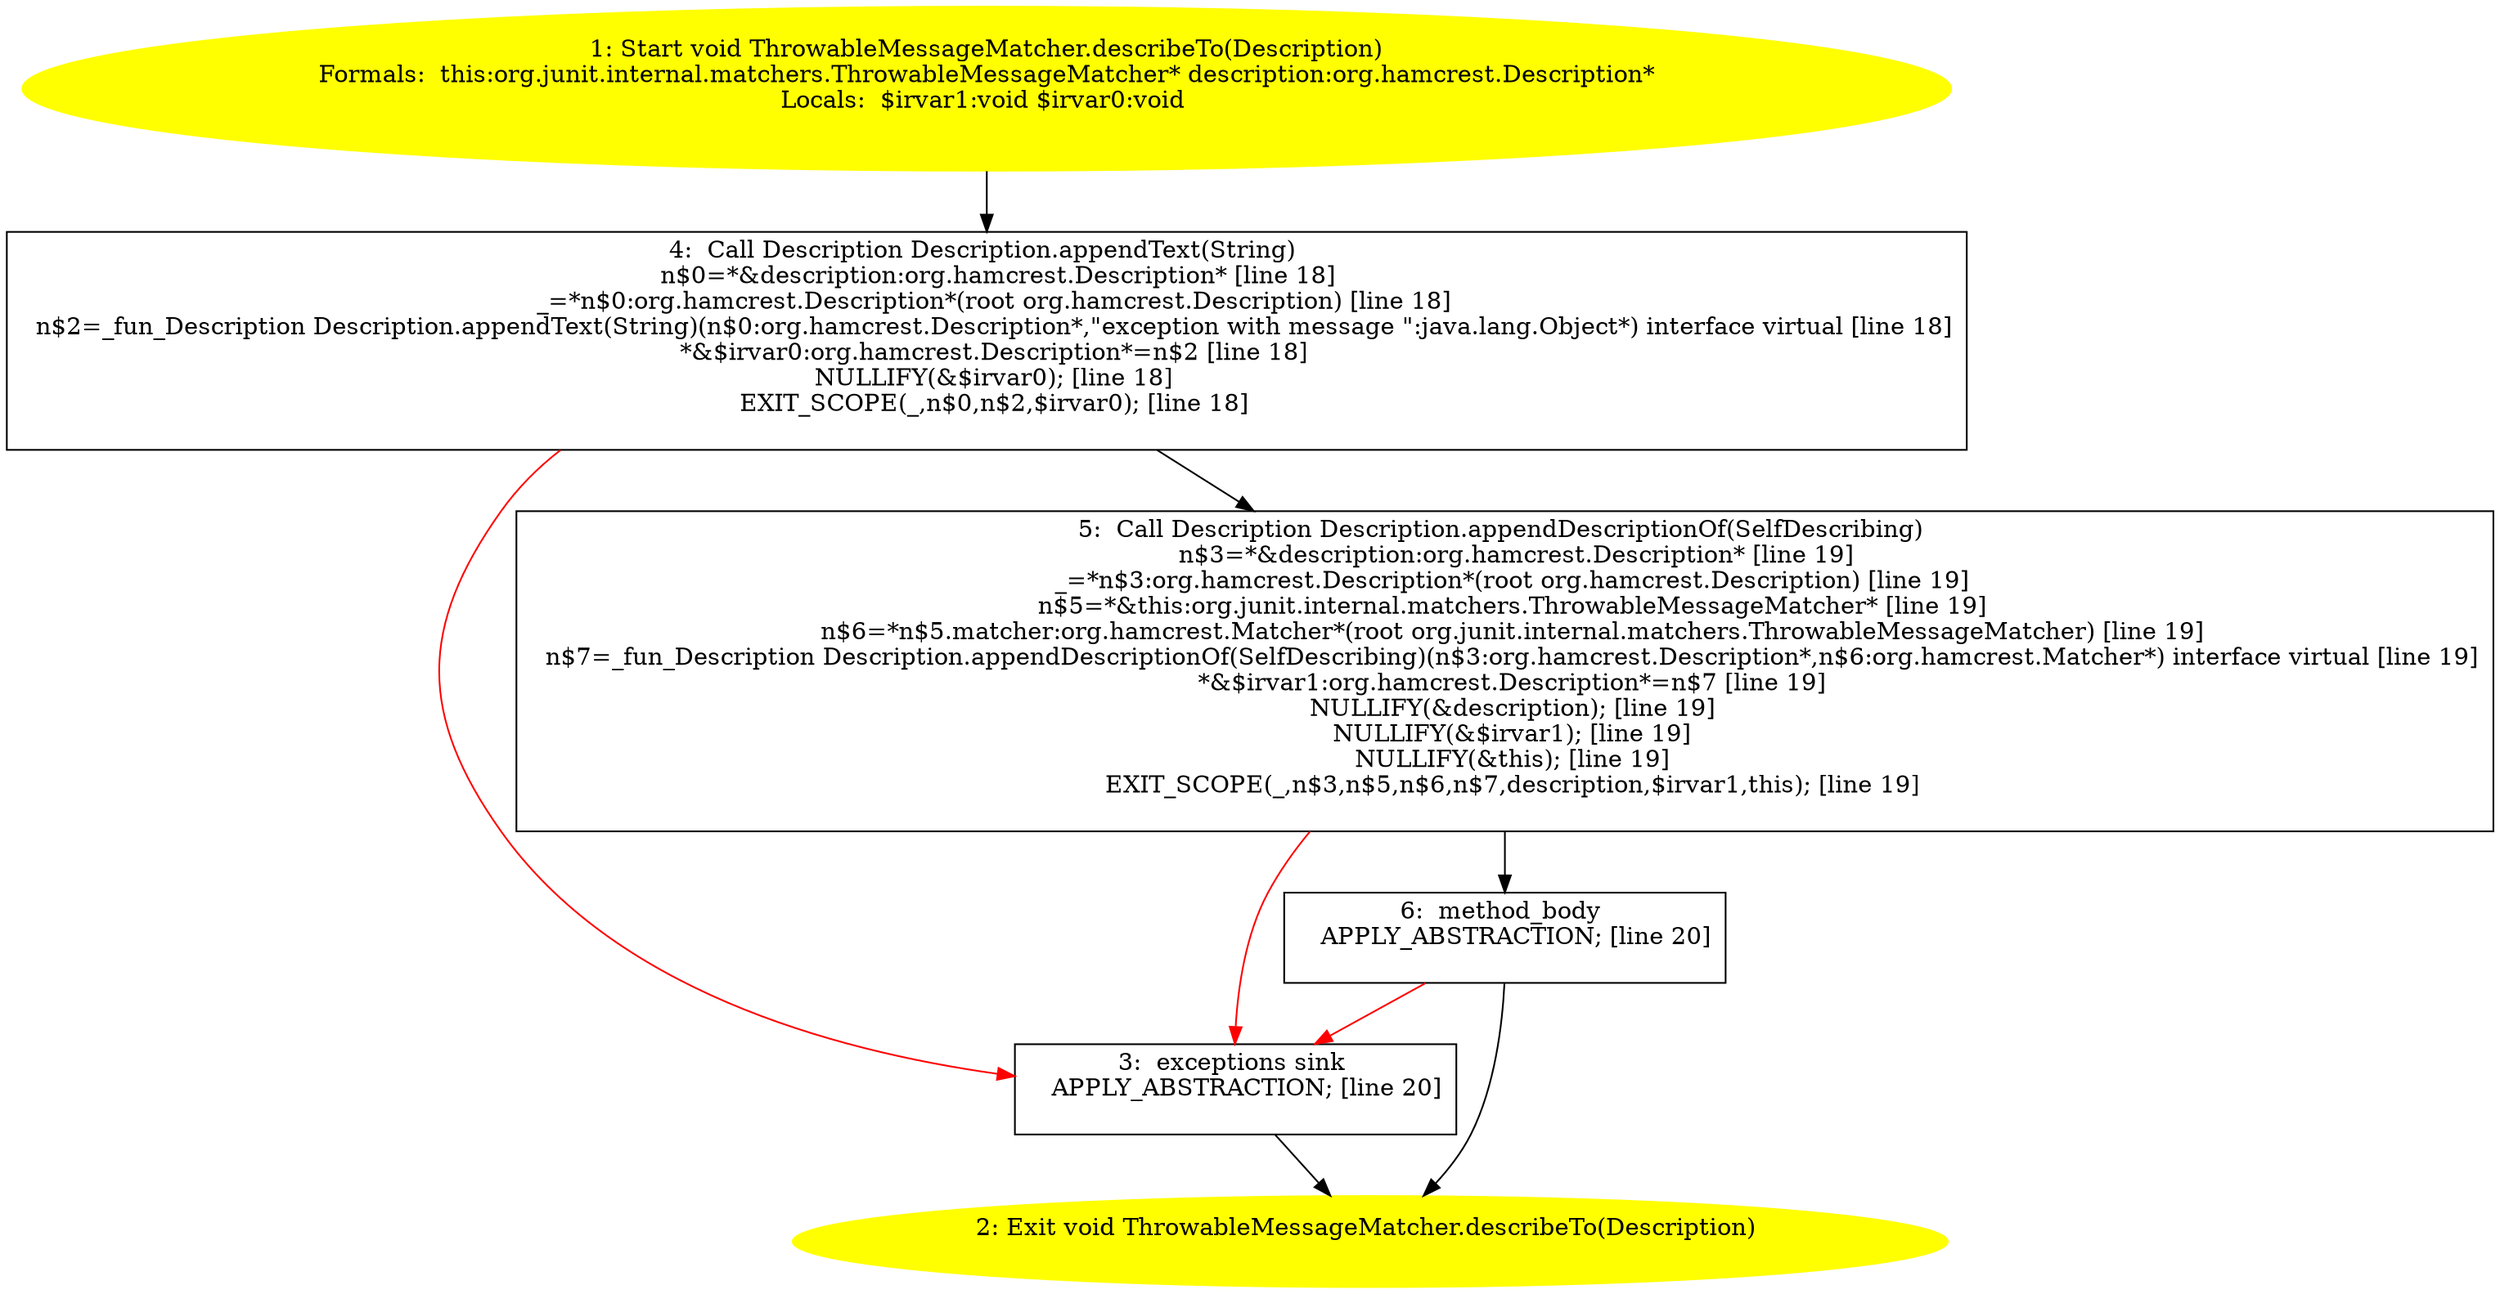 /* @generated */
digraph cfg {
"org.junit.internal.matchers.ThrowableMessageMatcher.describeTo(org.hamcrest.Description):void.0bae1b414ac5a9ac4ac24ecd4c890932_1" [label="1: Start void ThrowableMessageMatcher.describeTo(Description)\nFormals:  this:org.junit.internal.matchers.ThrowableMessageMatcher* description:org.hamcrest.Description*\nLocals:  $irvar1:void $irvar0:void \n  " color=yellow style=filled]
	

	 "org.junit.internal.matchers.ThrowableMessageMatcher.describeTo(org.hamcrest.Description):void.0bae1b414ac5a9ac4ac24ecd4c890932_1" -> "org.junit.internal.matchers.ThrowableMessageMatcher.describeTo(org.hamcrest.Description):void.0bae1b414ac5a9ac4ac24ecd4c890932_4" ;
"org.junit.internal.matchers.ThrowableMessageMatcher.describeTo(org.hamcrest.Description):void.0bae1b414ac5a9ac4ac24ecd4c890932_2" [label="2: Exit void ThrowableMessageMatcher.describeTo(Description) \n  " color=yellow style=filled]
	

"org.junit.internal.matchers.ThrowableMessageMatcher.describeTo(org.hamcrest.Description):void.0bae1b414ac5a9ac4ac24ecd4c890932_3" [label="3:  exceptions sink \n   APPLY_ABSTRACTION; [line 20]\n " shape="box"]
	

	 "org.junit.internal.matchers.ThrowableMessageMatcher.describeTo(org.hamcrest.Description):void.0bae1b414ac5a9ac4ac24ecd4c890932_3" -> "org.junit.internal.matchers.ThrowableMessageMatcher.describeTo(org.hamcrest.Description):void.0bae1b414ac5a9ac4ac24ecd4c890932_2" ;
"org.junit.internal.matchers.ThrowableMessageMatcher.describeTo(org.hamcrest.Description):void.0bae1b414ac5a9ac4ac24ecd4c890932_4" [label="4:  Call Description Description.appendText(String) \n   n$0=*&description:org.hamcrest.Description* [line 18]\n  _=*n$0:org.hamcrest.Description*(root org.hamcrest.Description) [line 18]\n  n$2=_fun_Description Description.appendText(String)(n$0:org.hamcrest.Description*,\"exception with message \":java.lang.Object*) interface virtual [line 18]\n  *&$irvar0:org.hamcrest.Description*=n$2 [line 18]\n  NULLIFY(&$irvar0); [line 18]\n  EXIT_SCOPE(_,n$0,n$2,$irvar0); [line 18]\n " shape="box"]
	

	 "org.junit.internal.matchers.ThrowableMessageMatcher.describeTo(org.hamcrest.Description):void.0bae1b414ac5a9ac4ac24ecd4c890932_4" -> "org.junit.internal.matchers.ThrowableMessageMatcher.describeTo(org.hamcrest.Description):void.0bae1b414ac5a9ac4ac24ecd4c890932_5" ;
	 "org.junit.internal.matchers.ThrowableMessageMatcher.describeTo(org.hamcrest.Description):void.0bae1b414ac5a9ac4ac24ecd4c890932_4" -> "org.junit.internal.matchers.ThrowableMessageMatcher.describeTo(org.hamcrest.Description):void.0bae1b414ac5a9ac4ac24ecd4c890932_3" [color="red" ];
"org.junit.internal.matchers.ThrowableMessageMatcher.describeTo(org.hamcrest.Description):void.0bae1b414ac5a9ac4ac24ecd4c890932_5" [label="5:  Call Description Description.appendDescriptionOf(SelfDescribing) \n   n$3=*&description:org.hamcrest.Description* [line 19]\n  _=*n$3:org.hamcrest.Description*(root org.hamcrest.Description) [line 19]\n  n$5=*&this:org.junit.internal.matchers.ThrowableMessageMatcher* [line 19]\n  n$6=*n$5.matcher:org.hamcrest.Matcher*(root org.junit.internal.matchers.ThrowableMessageMatcher) [line 19]\n  n$7=_fun_Description Description.appendDescriptionOf(SelfDescribing)(n$3:org.hamcrest.Description*,n$6:org.hamcrest.Matcher*) interface virtual [line 19]\n  *&$irvar1:org.hamcrest.Description*=n$7 [line 19]\n  NULLIFY(&description); [line 19]\n  NULLIFY(&$irvar1); [line 19]\n  NULLIFY(&this); [line 19]\n  EXIT_SCOPE(_,n$3,n$5,n$6,n$7,description,$irvar1,this); [line 19]\n " shape="box"]
	

	 "org.junit.internal.matchers.ThrowableMessageMatcher.describeTo(org.hamcrest.Description):void.0bae1b414ac5a9ac4ac24ecd4c890932_5" -> "org.junit.internal.matchers.ThrowableMessageMatcher.describeTo(org.hamcrest.Description):void.0bae1b414ac5a9ac4ac24ecd4c890932_6" ;
	 "org.junit.internal.matchers.ThrowableMessageMatcher.describeTo(org.hamcrest.Description):void.0bae1b414ac5a9ac4ac24ecd4c890932_5" -> "org.junit.internal.matchers.ThrowableMessageMatcher.describeTo(org.hamcrest.Description):void.0bae1b414ac5a9ac4ac24ecd4c890932_3" [color="red" ];
"org.junit.internal.matchers.ThrowableMessageMatcher.describeTo(org.hamcrest.Description):void.0bae1b414ac5a9ac4ac24ecd4c890932_6" [label="6:  method_body \n   APPLY_ABSTRACTION; [line 20]\n " shape="box"]
	

	 "org.junit.internal.matchers.ThrowableMessageMatcher.describeTo(org.hamcrest.Description):void.0bae1b414ac5a9ac4ac24ecd4c890932_6" -> "org.junit.internal.matchers.ThrowableMessageMatcher.describeTo(org.hamcrest.Description):void.0bae1b414ac5a9ac4ac24ecd4c890932_2" ;
	 "org.junit.internal.matchers.ThrowableMessageMatcher.describeTo(org.hamcrest.Description):void.0bae1b414ac5a9ac4ac24ecd4c890932_6" -> "org.junit.internal.matchers.ThrowableMessageMatcher.describeTo(org.hamcrest.Description):void.0bae1b414ac5a9ac4ac24ecd4c890932_3" [color="red" ];
}
